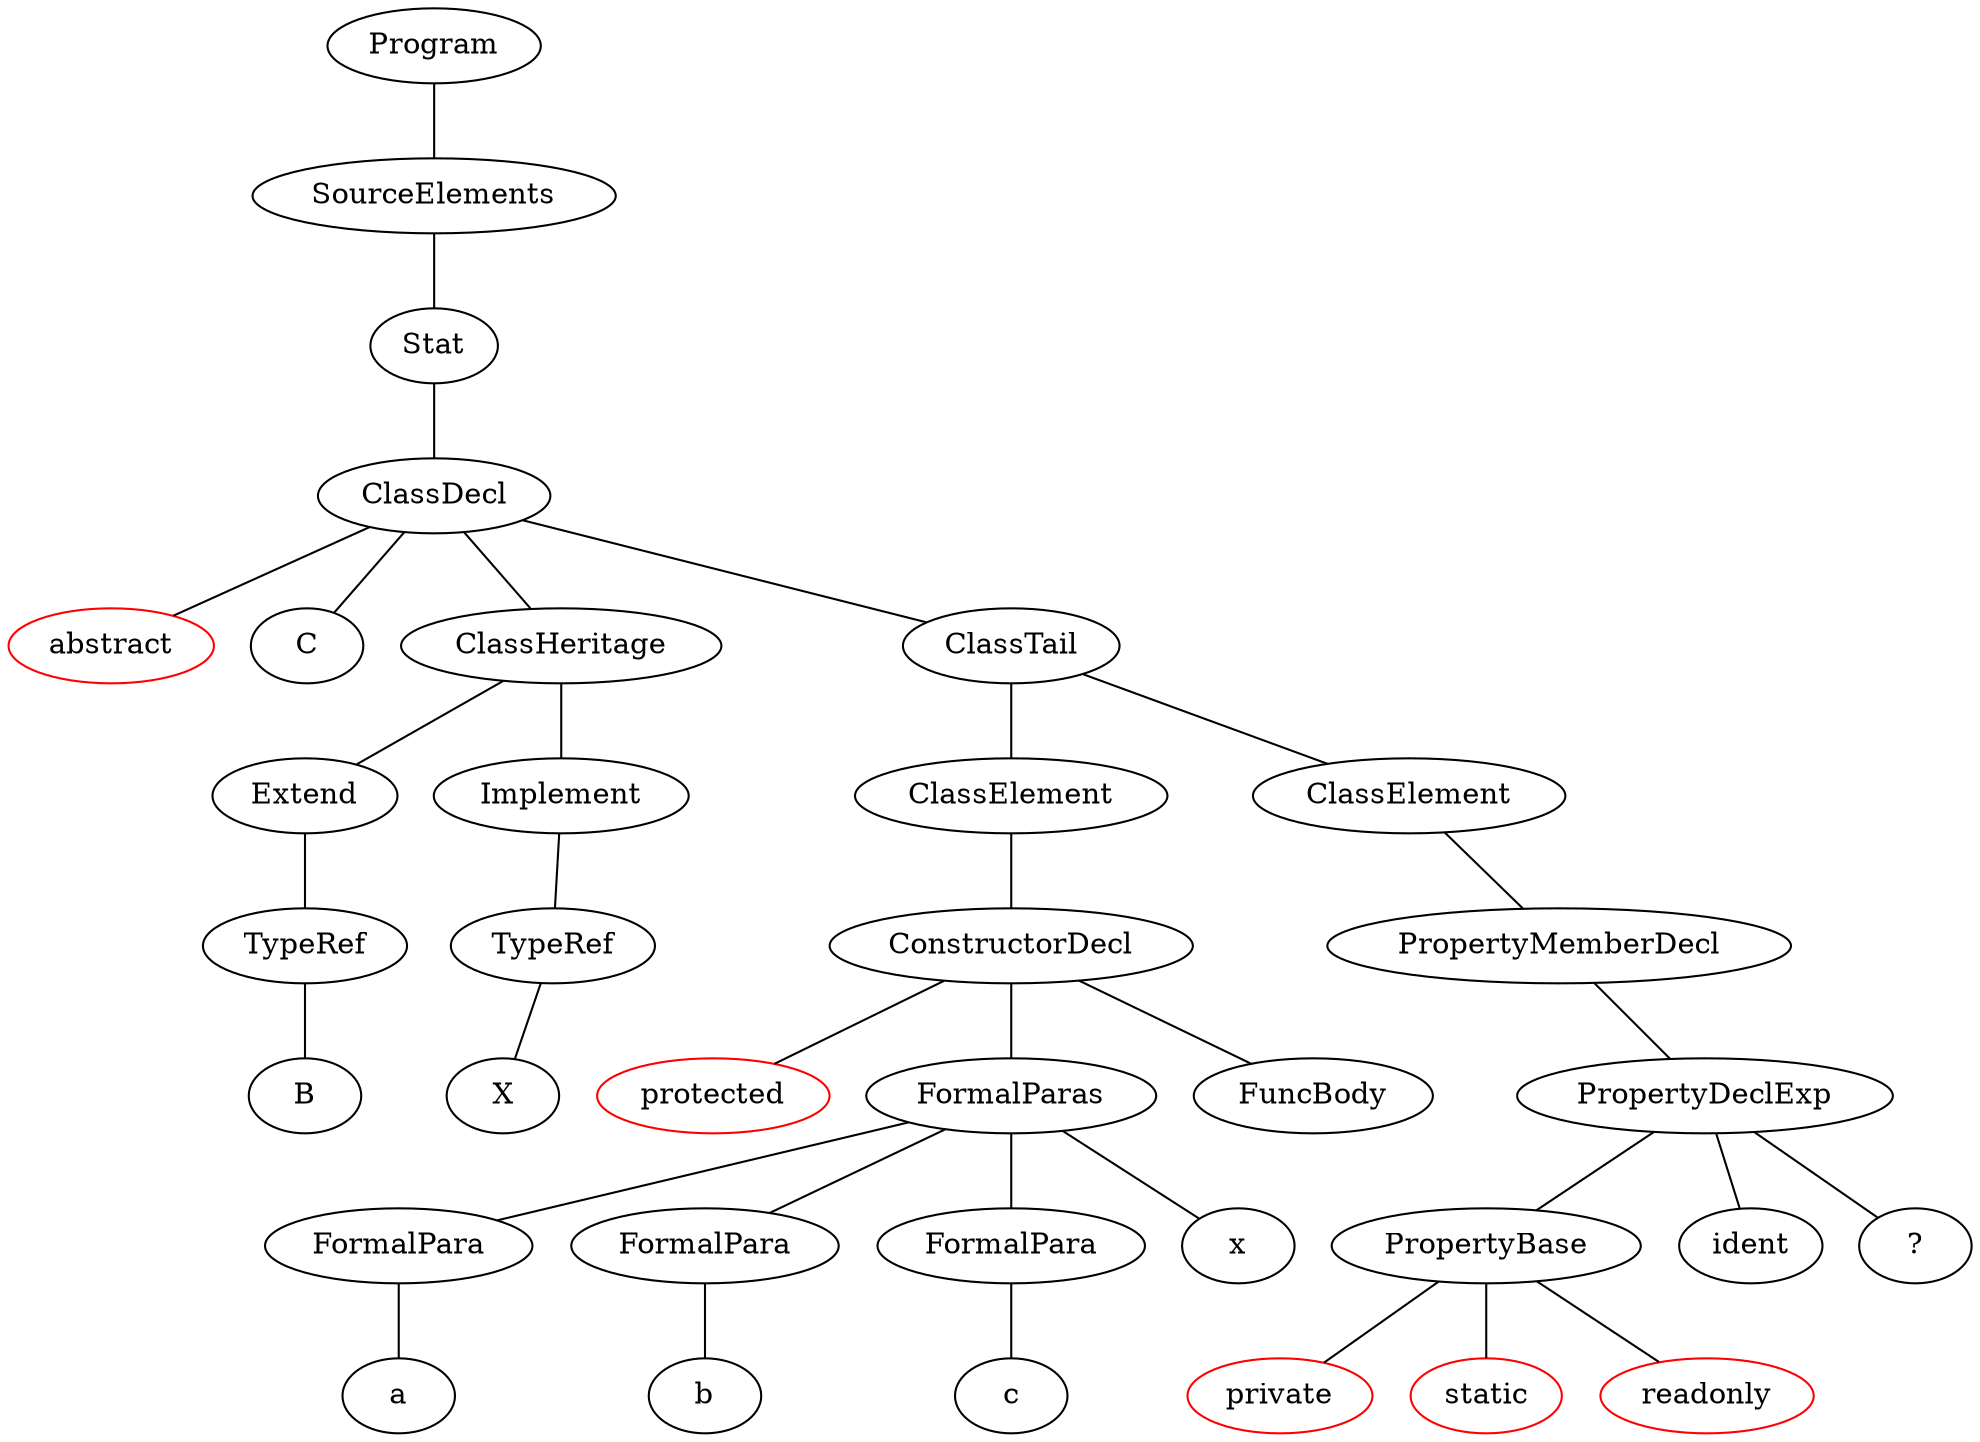 graph vis {
	node149[label="Program"]
	node149 -- node148
	node148[label="SourceElements"]
	node148 -- node147
	node147[label="Stat"]
	node147 -- node146
	node146[label="ClassDecl"]
	node146 -- node115
	node115[label="abstract", color=red]
	node146 -- node116
	node116[label="C"]
	node146 -- node123
	node123[label="ClassHeritage"]
	node123 -- node119
	node119[label="Extend"]
	node119 -- node118
	node118[label="TypeRef"]
	node118 -- node117
	node117[label="B"]
	node123 -- node122
	node122[label="Implement"]
	node122 -- node121
	node121[label="TypeRef"]
	node121 -- node120
	node120[label="X"]
	node146 -- node145
	node145[label="ClassTail"]
	node145 -- node135
	node135[label="ClassElement"]
	node135 -- node134
	node134[label="ConstructorDecl"]
	node134 -- node124
	node124[label="protected", color=red]
	node134 -- node132
	node132[label="FormalParas"]
	node132 -- node126
	node126[label="FormalPara"]
	node126 -- node125
	node125[label="a"]
	node132 -- node128
	node128[label="FormalPara"]
	node128 -- node127
	node127[label="b"]
	node132 -- node130
	node130[label="FormalPara"]
	node130 -- node129
	node129[label="c"]
	node132 -- node131
	node131[label="x"]
	node134 -- node133
	node133[label="FuncBody"]
	node145 -- node144
	node144[label="ClassElement"]
	node144 -- node143
	node143[label="PropertyMemberDecl"]
	node143 -- node142
	node142[label="PropertyDeclExp"]
	node142 -- node139
	node139[label="PropertyBase"]
	node139 -- node136
	node136[label="private", color=red]
	node139 -- node137
	node137[label="static", color=red]
	node139 -- node138
	node138[label="readonly", color=red]
	node142 -- node140
	node140[label="ident"]
	node142 -- node141
	node141[label="?"]
}

